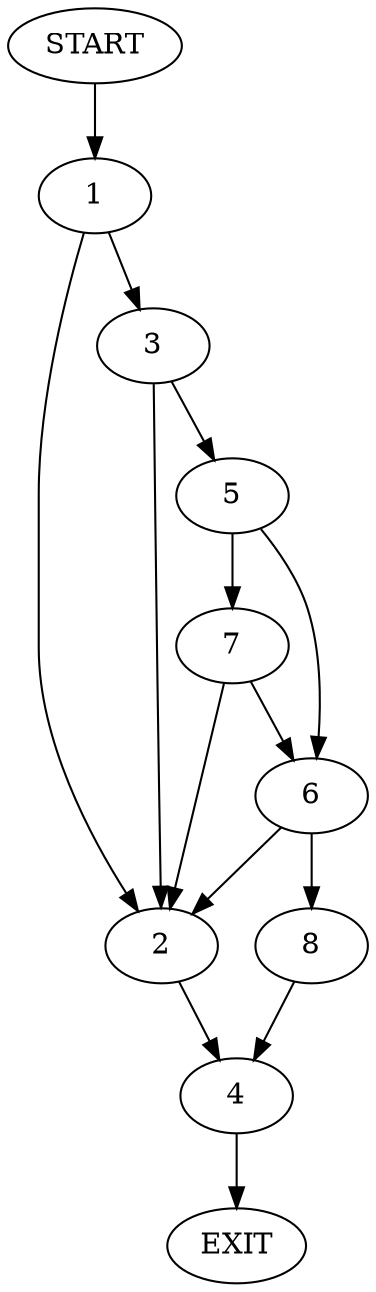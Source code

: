 digraph {
0 [label="START"]
9 [label="EXIT"]
0 -> 1
1 -> 2
1 -> 3
2 -> 4
3 -> 5
3 -> 2
5 -> 6
5 -> 7
6 -> 8
6 -> 2
7 -> 6
7 -> 2
8 -> 4
4 -> 9
}

